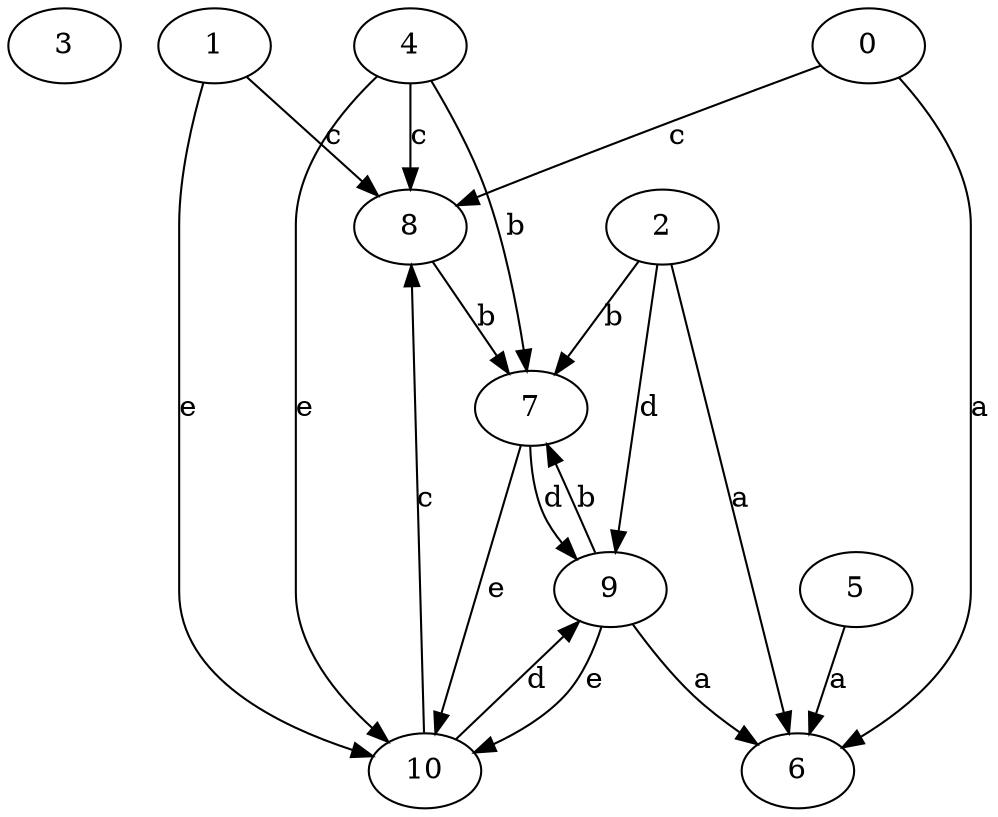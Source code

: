 strict digraph  {
3;
0;
4;
5;
6;
7;
8;
9;
10;
1;
2;
0 -> 6  [label=a];
0 -> 8  [label=c];
4 -> 7  [label=b];
4 -> 8  [label=c];
4 -> 10  [label=e];
5 -> 6  [label=a];
7 -> 9  [label=d];
7 -> 10  [label=e];
8 -> 7  [label=b];
9 -> 6  [label=a];
9 -> 7  [label=b];
9 -> 10  [label=e];
10 -> 8  [label=c];
10 -> 9  [label=d];
1 -> 8  [label=c];
1 -> 10  [label=e];
2 -> 6  [label=a];
2 -> 7  [label=b];
2 -> 9  [label=d];
}
